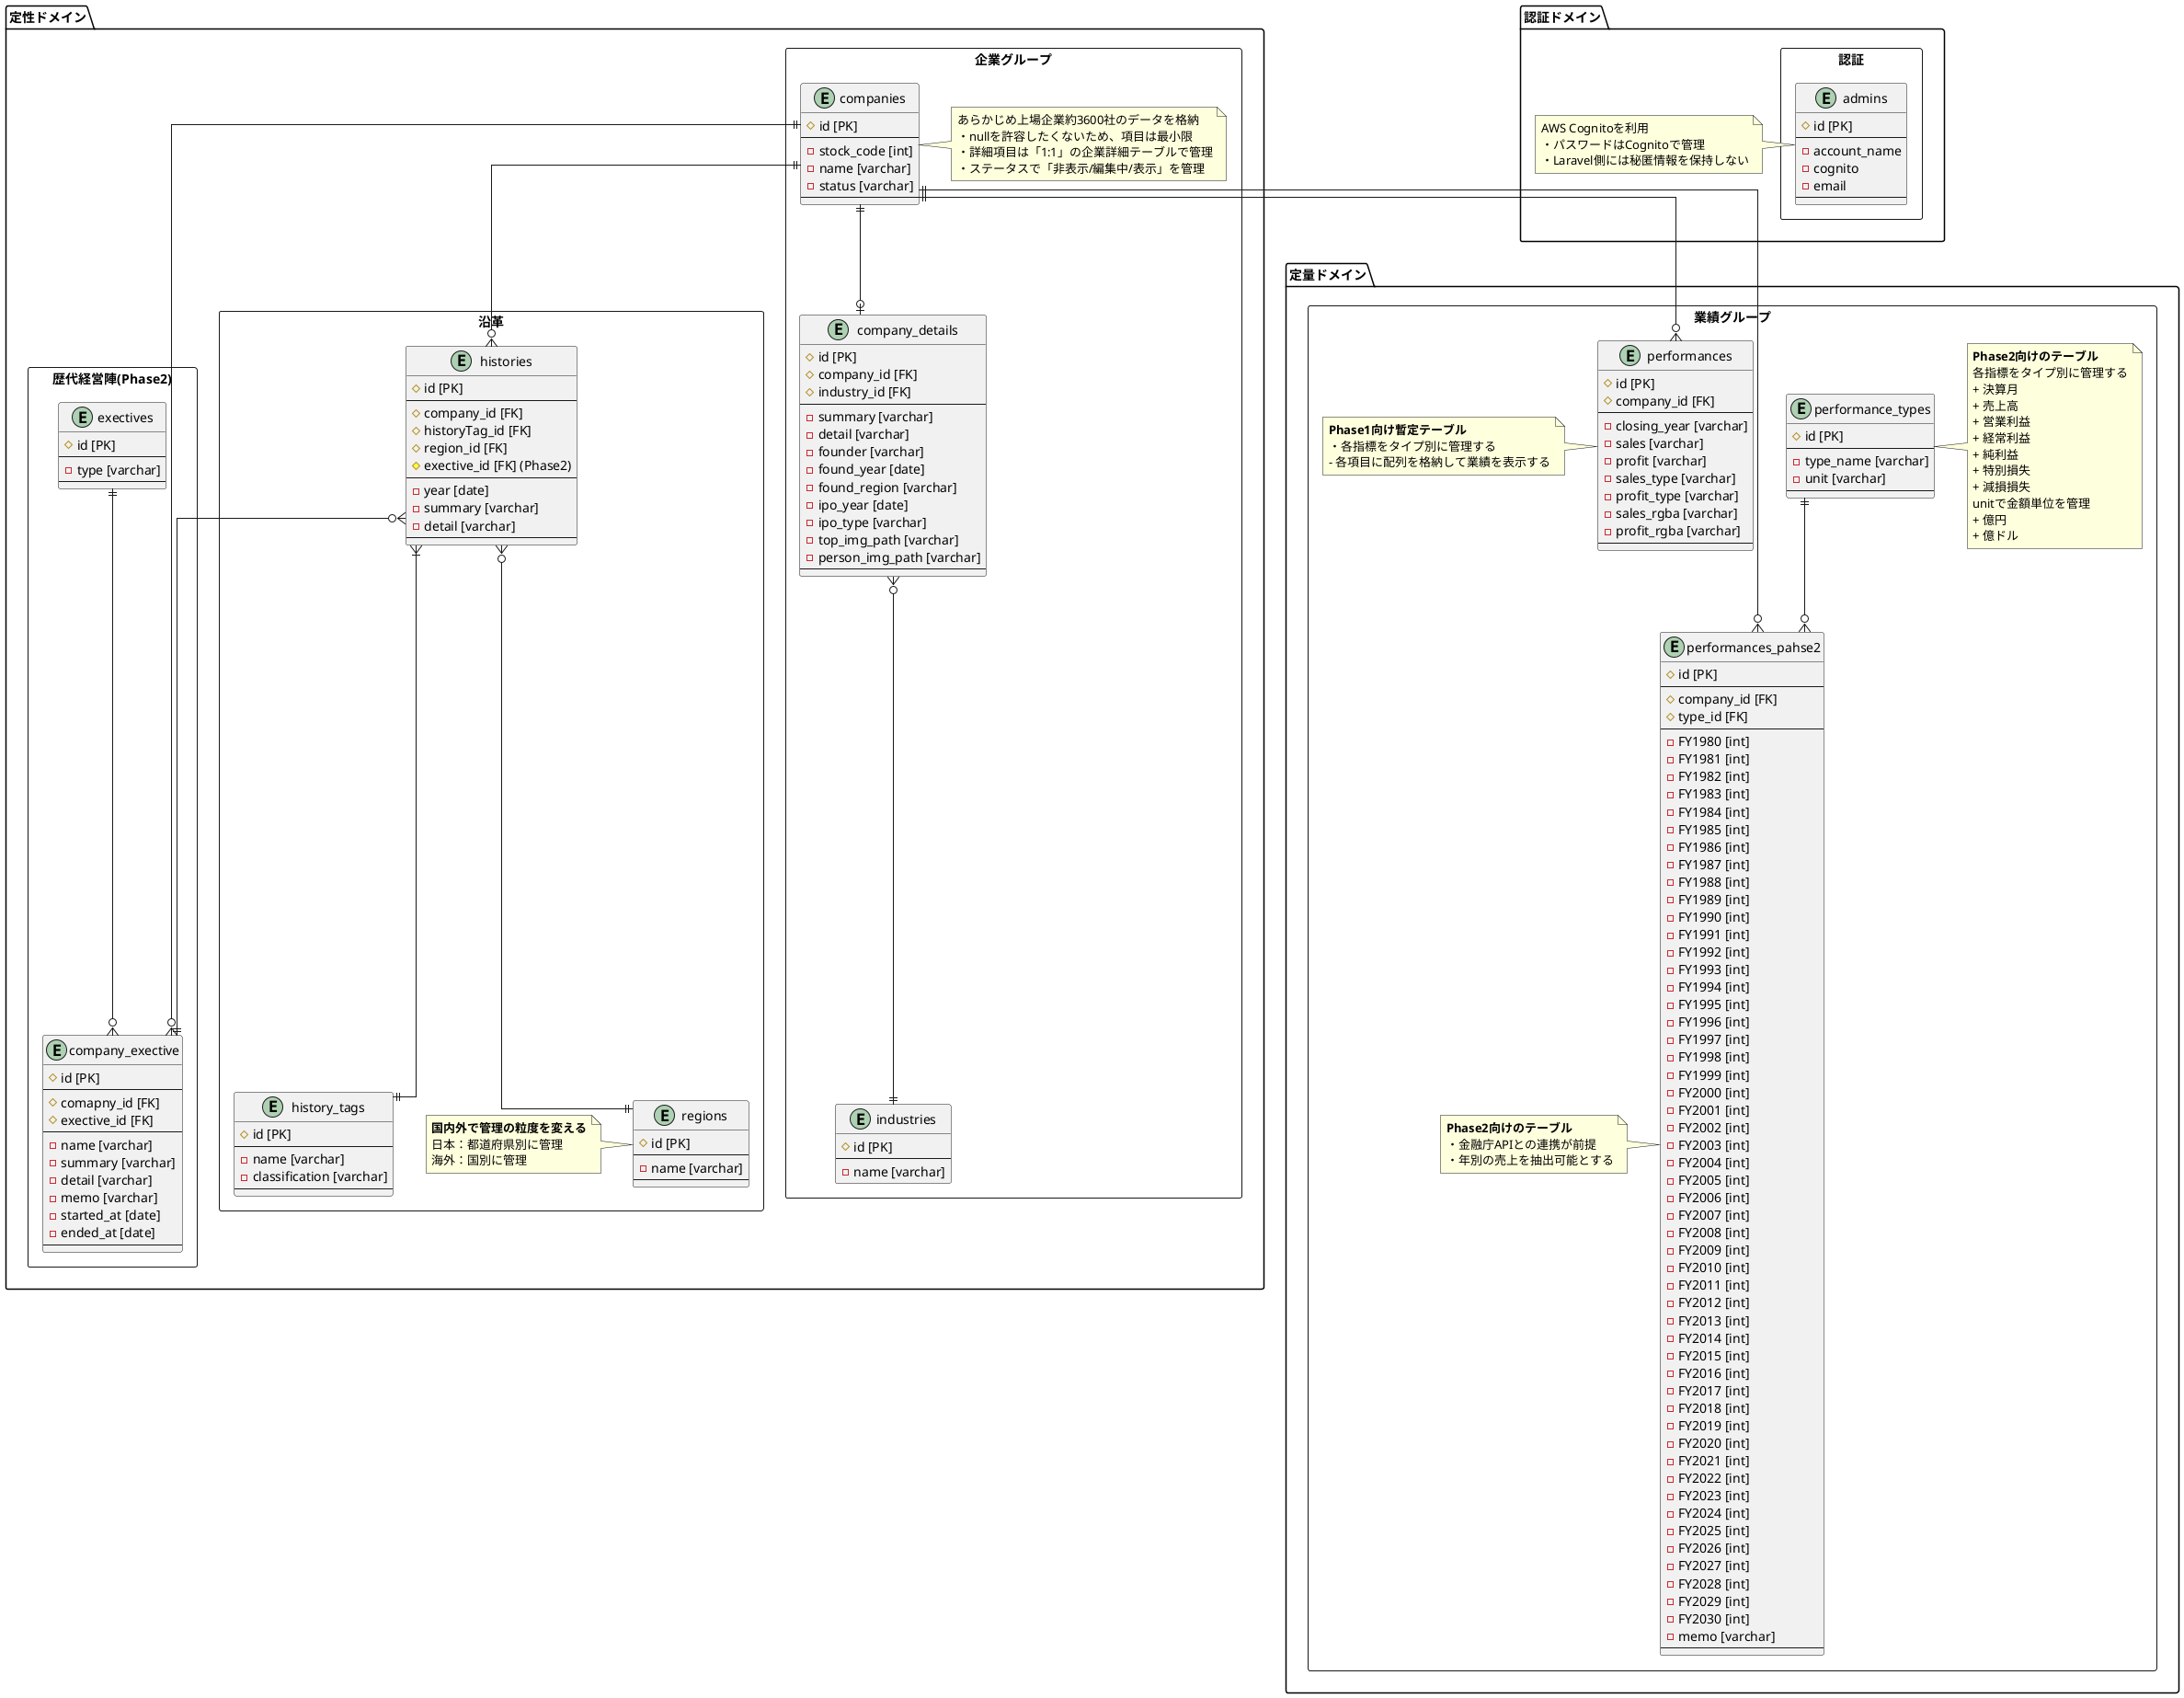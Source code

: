 @startuml

' avoid problems with angled crows feet
skinparam linetype ortho

package 定性ドメイン {
    package 企業グループ <<Rectangle>> {
        entity "companies" {
            # id [PK]
            --
            - stock_code [int]
            - name [varchar]
            - status [varchar]
            --
        }
        note right
        あらかじめ上場企業約3600社のデータを格納
        ・nullを許容したくないため、項目は最小限
        ・詳細項目は「1:1」の企業詳細テーブルで管理
        ・ステータスで「非表示/編集中/表示」を管理
        endnote

        entity "company_details" {
            # id [PK]
            # company_id [FK]
            # industry_id [FK]
            --
            - summary [varchar]
            - detail [varchar]
            - founder [varchar]
            - found_year [date]
            - found_region [varchar]
            - ipo_year [date]
            - ipo_type [varchar]
            - top_img_path [varchar]
            - person_img_path [varchar]
            --
        }

        entity "industries" {
            # id [PK]
            --
            - name [varchar]
        }
    }

    package 沿革 <<Rectangle>> {
        entity "histories" {
            # id [PK]
            --
            # company_id [FK]
            # historyTag_id [FK]
            # region_id [FK]
            # exective_id [FK] (Phase2)
            --
            - year [date]
            - summary [varchar]
            - detail [varchar]
            --
        }

        entity "history_tags" {
            # id [PK]
            --
            - name [varchar]
            - classification [varchar]
            --
        }

        entity "regions" {
            # id [PK]
            --
            - name [varchar]
            --
        }
        note left
        <b>国内外で管理の粒度を変える</b>
        日本：都道府県別に管理
        海外：国別に管理
        end note
    }

    package  歴代経営陣(Phase2) <<Rectangle>> {
        entity "exectives" {
            # id [PK]
            --
            - type [varchar]
            --
        }

        entity "company_exective" {
            # id [PK]
            --
            # comapny_id [FK]
            # exective_id [FK]
            --
            - name [varchar]
            - summary [varchar]
            - detail [varchar]
            - memo [varchar]
            - started_at [date]
            - ended_at [date]
            --
        }
    }
}

package 定量ドメイン {
    package 業績グループ <<Rectangle>> {
        entity "performances_pahse2" {
            # id [PK]
            --
            # company_id [FK]
            # type_id [FK]
            --
            - FY1980 [int]
            - FY1981 [int]
            - FY1982 [int]
            - FY1983 [int]
            - FY1984 [int]
            - FY1985 [int]
            - FY1986 [int]
            - FY1987 [int]
            - FY1988 [int]
            - FY1989 [int]
            - FY1990 [int]
            - FY1991 [int]
            - FY1992 [int]
            - FY1993 [int]
            - FY1994 [int]
            - FY1995 [int]
            - FY1996 [int]
            - FY1997 [int]
            - FY1998 [int]
            - FY1999 [int]
            - FY2000 [int]
            - FY2001 [int]
            - FY2002 [int]
            - FY2003 [int]
            - FY2004 [int]
            - FY2005 [int]
            - FY2006 [int]
            - FY2007 [int]
            - FY2008 [int]
            - FY2009 [int]
            - FY2010 [int]
            - FY2011 [int]
            - FY2012 [int]
            - FY2013 [int]
            - FY2014 [int]
            - FY2015 [int]
            - FY2016 [int]
            - FY2017 [int]
            - FY2018 [int]
            - FY2019 [int]
            - FY2020 [int]
            - FY2021 [int]
            - FY2022 [int]
            - FY2023 [int]
            - FY2024 [int]
            - FY2025 [int]
            - FY2026 [int]
            - FY2027 [int]
            - FY2028 [int]
            - FY2029 [int]
            - FY2030 [int]
            - memo [varchar]
            --
        }
        note left
        <b>Phase2向けのテーブル</b>
        ・金融庁APIとの連携が前提
        ・年別の売上を抽出可能とする
        end note

        entity "performance_types" {
            # id [PK]
            --
            - type_name [varchar]
            - unit [varchar]
            --
        }
        note right
        <b>Phase2向けのテーブル</b>
        各指標をタイプ別に管理する
        + 決算月
        + 売上高
        + 営業利益
        + 経常利益
        + 純利益
        + 特別損失
        + 減損損失
        unitで金額単位を管理
        + 億円
        + 億ドル
        end note

        entity "performances" {
        # id [PK]
        # company_id [FK]
        --
        - closing_year [varchar]
        - sales [varchar]
        - profit [varchar]
        - sales_type [varchar]
        - profit_type [varchar]
        - sales_rgba [varchar]
        - profit_rgba [varchar]
        --
        }
        note left
        <b>Phase1向け暫定テーブル</b>
        ・各指標をタイプ別に管理する
        - 各項目に配列を格納して業績を表示する
        end note
    }
}

package 認証ドメイン {
    package 認証 <<Rectangle>> {
        entity "admins" {
            # id [PK]
            --
            - account_name
            - cognito
            - email
            --
        }
    }
    note right
    AWS Cognitoを利用
    ・パスワードはCognitoで管理
    ・Laravel側には秘匿情報を保持しない
    endnote
}

' リレーションの定義
companies ||--o| company_details
companies ||--o{ performances_pahse2
companies ||--o{ performances
companies ||--o{ histories
companies ||--o{ company_exective
histories }o--|| company_exective
histories }|--|| history_tags
histories }o--|| regions
exectives ||--o{ company_exective
company_details }o--|| industries
performance_types ||--o{ performances_pahse2

@enduml